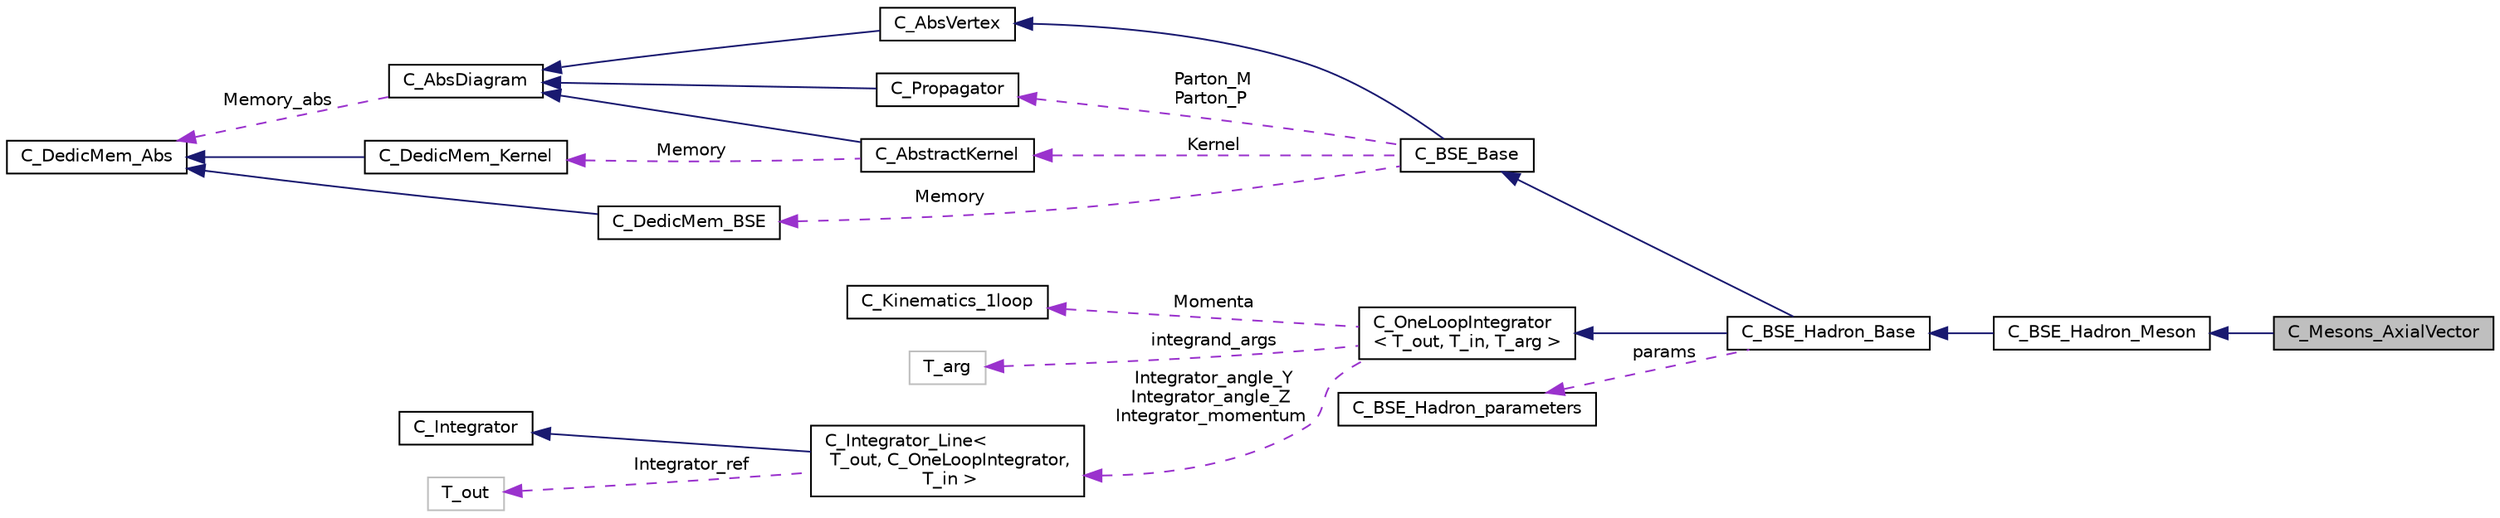 digraph "C_Mesons_AxialVector"
{
  edge [fontname="Helvetica",fontsize="10",labelfontname="Helvetica",labelfontsize="10"];
  node [fontname="Helvetica",fontsize="10",shape=record];
  rankdir="LR";
  Node1 [label="C_Mesons_AxialVector",height=0.2,width=0.4,color="black", fillcolor="grey75", style="filled" fontcolor="black"];
  Node2 -> Node1 [dir="back",color="midnightblue",fontsize="10",style="solid"];
  Node2 [label="C_BSE_Hadron_Meson",height=0.2,width=0.4,color="black", fillcolor="white", style="filled",URL="$class_c___b_s_e___hadron___meson.html"];
  Node3 -> Node2 [dir="back",color="midnightblue",fontsize="10",style="solid"];
  Node3 [label="C_BSE_Hadron_Base",height=0.2,width=0.4,color="black", fillcolor="white", style="filled",URL="$class_c___b_s_e___hadron___base.html"];
  Node4 -> Node3 [dir="back",color="midnightblue",fontsize="10",style="solid"];
  Node4 [label="C_BSE_Base",height=0.2,width=0.4,color="black", fillcolor="white", style="filled",URL="$class_c___b_s_e___base.html"];
  Node5 -> Node4 [dir="back",color="midnightblue",fontsize="10",style="solid"];
  Node5 [label="C_AbsVertex",height=0.2,width=0.4,color="black", fillcolor="white", style="filled",URL="$class_c___abs_vertex.html"];
  Node6 -> Node5 [dir="back",color="midnightblue",fontsize="10",style="solid"];
  Node6 [label="C_AbsDiagram",height=0.2,width=0.4,color="black", fillcolor="white", style="filled",URL="$class_c___abs_diagram.html"];
  Node7 -> Node6 [dir="back",color="darkorchid3",fontsize="10",style="dashed",label=" Memory_abs" ];
  Node7 [label="C_DedicMem_Abs",height=0.2,width=0.4,color="black", fillcolor="white", style="filled",URL="$class_c___dedic_mem___abs.html"];
  Node8 -> Node4 [dir="back",color="darkorchid3",fontsize="10",style="dashed",label=" Parton_M\nParton_P" ];
  Node8 [label="C_Propagator",height=0.2,width=0.4,color="black", fillcolor="white", style="filled",URL="$class_c___propagator.html"];
  Node6 -> Node8 [dir="back",color="midnightblue",fontsize="10",style="solid"];
  Node9 -> Node4 [dir="back",color="darkorchid3",fontsize="10",style="dashed",label=" Kernel" ];
  Node9 [label="C_AbstractKernel",height=0.2,width=0.4,color="black", fillcolor="white", style="filled",URL="$class_c___abstract_kernel.html"];
  Node6 -> Node9 [dir="back",color="midnightblue",fontsize="10",style="solid"];
  Node10 -> Node9 [dir="back",color="darkorchid3",fontsize="10",style="dashed",label=" Memory" ];
  Node10 [label="C_DedicMem_Kernel",height=0.2,width=0.4,color="black", fillcolor="white", style="filled",URL="$class_c___dedic_mem___kernel.html"];
  Node7 -> Node10 [dir="back",color="midnightblue",fontsize="10",style="solid"];
  Node11 -> Node4 [dir="back",color="darkorchid3",fontsize="10",style="dashed",label=" Memory" ];
  Node11 [label="C_DedicMem_BSE",height=0.2,width=0.4,color="black", fillcolor="white", style="filled",URL="$class_c___dedic_mem___b_s_e.html"];
  Node7 -> Node11 [dir="back",color="midnightblue",fontsize="10",style="solid"];
  Node12 -> Node3 [dir="back",color="midnightblue",fontsize="10",style="solid"];
  Node12 [label="C_OneLoopIntegrator\l\< T_out, T_in, T_arg \>",height=0.2,width=0.4,color="black", fillcolor="white", style="filled",URL="$class_c___one_loop_integrator.html"];
  Node13 -> Node12 [dir="back",color="darkorchid3",fontsize="10",style="dashed",label=" Momenta" ];
  Node13 [label="C_Kinematics_1loop",height=0.2,width=0.4,color="black", fillcolor="white", style="filled",URL="$class_c___kinematics__1loop.html"];
  Node14 -> Node12 [dir="back",color="darkorchid3",fontsize="10",style="dashed",label=" integrand_args" ];
  Node14 [label="T_arg",height=0.2,width=0.4,color="grey75", fillcolor="white", style="filled"];
  Node15 -> Node12 [dir="back",color="darkorchid3",fontsize="10",style="dashed",label=" Integrator_angle_Y\nIntegrator_angle_Z\nIntegrator_momentum" ];
  Node15 [label="C_Integrator_Line\<\l T_out, C_OneLoopIntegrator,\l T_in \>",height=0.2,width=0.4,color="black", fillcolor="white", style="filled",URL="$class_c___integrator___line.html"];
  Node16 -> Node15 [dir="back",color="midnightblue",fontsize="10",style="solid"];
  Node16 [label="C_Integrator",height=0.2,width=0.4,color="black", fillcolor="white", style="filled",URL="$class_c___integrator.html"];
  Node17 -> Node15 [dir="back",color="darkorchid3",fontsize="10",style="dashed",label=" Integrator_ref" ];
  Node17 [label="T_out",height=0.2,width=0.4,color="grey75", fillcolor="white", style="filled"];
  Node18 -> Node3 [dir="back",color="darkorchid3",fontsize="10",style="dashed",label=" params" ];
  Node18 [label="C_BSE_Hadron_parameters",height=0.2,width=0.4,color="black", fillcolor="white", style="filled",URL="$class_c___b_s_e___hadron__parameters.html"];
}
